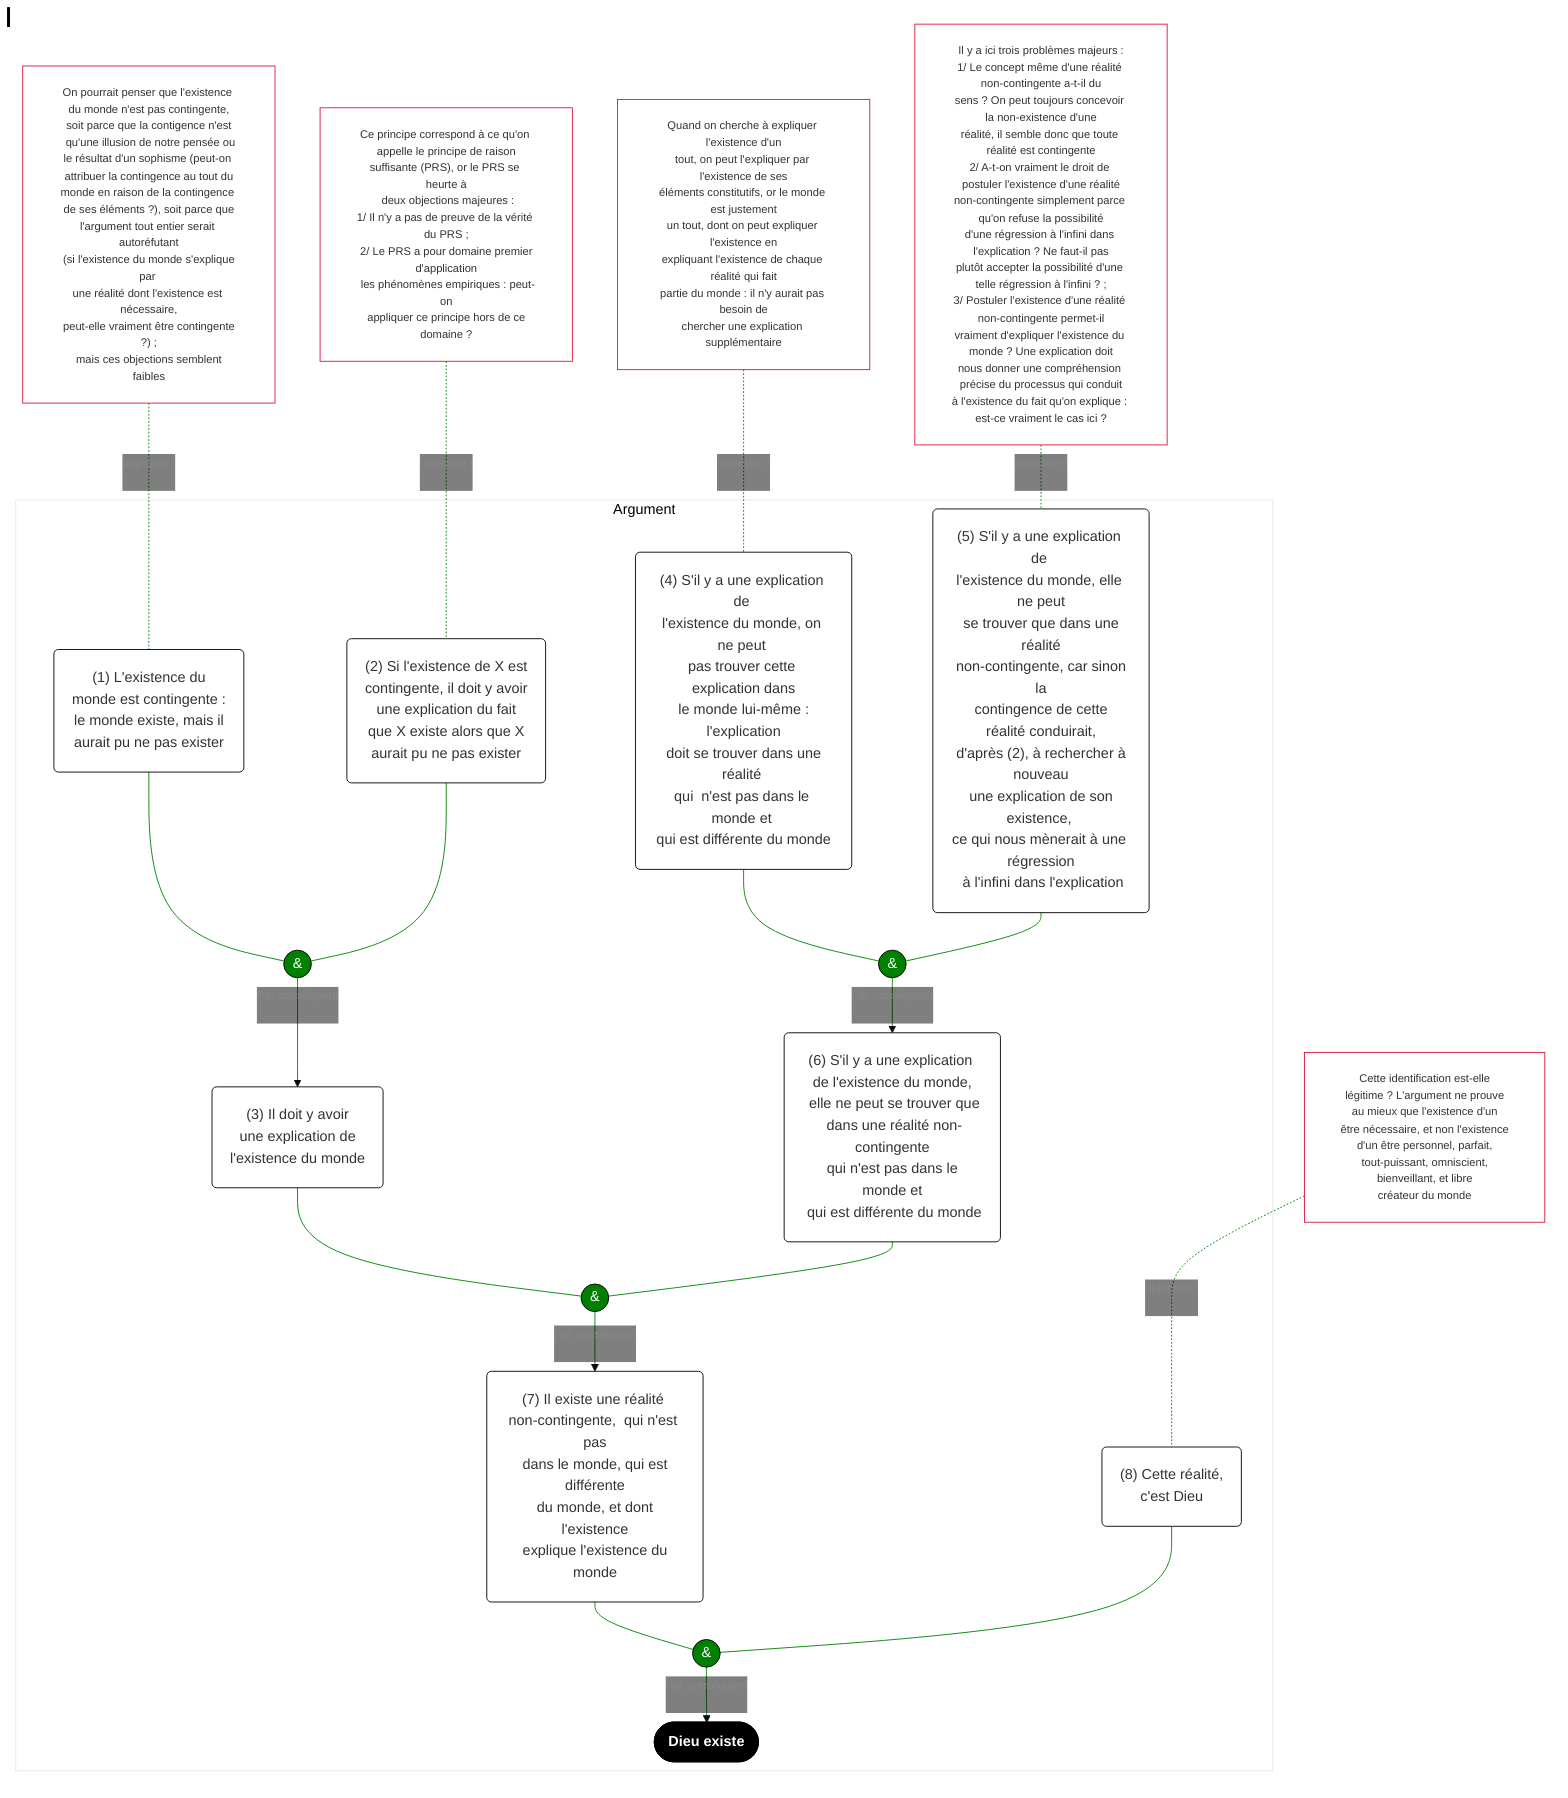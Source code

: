 %%{init: {"theme":"base","themeCSS": "#Argument rect{stroke:transparent; fill:#e5e5e5} #Argument span {color:transparent} .edgeLabel{color:#888; font-size:0.9em; margin-right:3px} .edge-pattern-dotted{stroke:crimson} .edge-pattern-solid{stroke:green} #flowchart-pointEnd{fill:green}  g[id*=\"O\"] *{stroke:crimson!important; font-size:0.95em} circle+g span{color:white; } circle{fill:green!important} g[id*=\"C\"] * {fill:black;color:white;font-weight:bold}","themeVariables":{"secondaryColor":"transparent","primaryColor":"white","primaryBorderColor":"black"},"flowchart":{"htmlLabels":true,"padding":20,"rankSpacing":20}} }%%
flowchart TB
    subgraph Argument
    direction TB
    %% 1("Prémisse")
    %% Pour utiliser les guillemets dans une prémisse : #quot;
    %% 1 -->|Par conséquent|2
    %% 1 & 2 --- PL1((&))
    %% C(["Conclusion"])

    1("(1) L'existence du<br>monde est contingente :<br>le monde existe, mais il<br>aurait pu ne pas exister")
    2("(2) Si l'existence de X est<br>contingente, il doit y avoir<br>une explication du fait<br>que X existe alors que X<br>aurait pu ne pas exister")
    1 & 2 --- PL1((&))
    PL1 -->|Par conséquent|3
    3("(3) Il doit y avoir<br>une explication de<br>l'existence du monde")

    4("(4) S'il y a une explication de <br>l'existence du monde, on ne peut <br>pas trouver cette explication dans<br> le monde lui-même : l'explication<br> doit se trouver dans une réalité <br>qui  n'est pas dans le monde et <br>qui est différente du monde")
    5("(5) S'il y a une explication de <br>l'existence du monde, elle ne peut<br> se trouver que dans une réalité<br> non-contingente, car sinon la<br> contingence de cette réalité conduirait,<br> d'après (2), à rechercher à nouveau<br> une explication de son existence, <br>ce qui nous mènerait à une régression<br> à l'infini dans l'explication")
    4 & 5 --- PL2((&))
    PL2 -->|Par conséquent|6
    6("(6) S'il y a une explication <br> de l'existence du monde, <br> elle ne peut se trouver que<br> dans une réalité non-contingente<br> qui n'est pas dans le monde et<br> qui est différente du monde ")
    
    3 & 6 --- PL3((&))
    PL3 -->|Par conséquent|7
    7("(7) Il existe une réalité <br>non-contingente,  qui n'est pas<br> dans le monde, qui est différente<br> du monde, et dont l'existence<br> explique l'existence du monde")
    8("(8) Cette réalité,<br>c'est Dieu")

    7 & 8 --- PL4((&))
    PL4 -->|Par conséquent|C

    C(["Dieu existe"])

    end

    %% OBJECTIONS

    O1["On pourrait penser que l'existence <br>du monde n'est pas contingente,<br>soit parce que la contigence n'est<br> qu'une illusion de notre pensée ou<br>le résultat d'un sophisme (peut-on <br>attribuer la contingence au tout du<br>monde en raison de la contingence <br>de ses éléments ?), soit parce que<br>l'argument tout entier serait autoréfutant<br> (si l'existence du monde s'explique par <br>une réalité dont l'existence est nécessaire,<br> peut-elle vraiment être contingente ?) ;<br> mais ces objections semblent faibles"]
    O1-.-|objection !|1

    O2["Ce principe correspond à ce qu'on <br>appelle le principe de raison<br>suffisante (PRS), or le PRS se heurte à<br> deux objections majeures :<br>1/ Il n'y a pas de preuve de la vérité du PRS ;<br> 2/ Le PRS a pour domaine premier d'application<br> les phénomènes empiriques : peut-on<br> appliquer ce principe hors de ce domaine ?"]
    O2-.-|objection !|2

    O4["Quand on cherche à expliquer l'existence d'un<br>tout, on peut l'expliquer par l'existence de ses<br>éléments constitutifs, or le monde est justement<br>un tout, dont on peut expliquer l'existence en<br>expliquant l'existence de chaque réalité qui fait<br>partie du monde : il n'y aurait pas besoin de<br>chercher une explication supplémentaire"]
    O4-.-|objection !|4

    O5["Il y a ici trois problèmes majeurs :<br>1/ Le concept même d'une réalité non-contingente a-t-il du<br>sens ? On peut toujours concevoir la non-existence d'une<br>réalité, il semble donc que toute réalité est contingente<br>2/ A-t-on vraiment le droit de postuler l'existence d'une réalité<br>non-contingente simplement parce qu'on refuse la possibilité<br>d'une régression à l'infini dans l'explication ? Ne faut-il pas<br>plutôt accepter la possibilité d'une telle régression à l'infini ? ;<br>3/ Postuler l'existence d'une réalité non-contingente permet-il<br>vraiment d'expliquer l'existence du monde ? Une explication doit<br>nous donner une compréhension précise du processus qui conduit<br>à l'existence du fait qu'on explique : est-ce vraiment le cas ici ?"]
    O5-.-|objection !|5

    O8["Cette identification est-elle<br> légitime ? L'argument ne prouve <br>au mieux que l'existence d'un <br> être nécessaire, et non l'existence<br> d'un être personnel, parfait, <br>tout-puissant, omniscient,<br>bienveillant, et libre <br>créateur du monde"]
    O8-..-|objection !|8